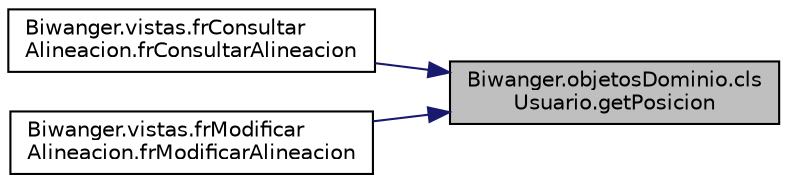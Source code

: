 digraph "Biwanger.objetosDominio.clsUsuario.getPosicion"
{
 // LATEX_PDF_SIZE
  edge [fontname="Helvetica",fontsize="10",labelfontname="Helvetica",labelfontsize="10"];
  node [fontname="Helvetica",fontsize="10",shape=record];
  rankdir="RL";
  Node1 [label="Biwanger.objetosDominio.cls\lUsuario.getPosicion",height=0.2,width=0.4,color="black", fillcolor="grey75", style="filled", fontcolor="black",tooltip=" "];
  Node1 -> Node2 [dir="back",color="midnightblue",fontsize="10",style="solid",fontname="Helvetica"];
  Node2 [label="Biwanger.vistas.frConsultar\lAlineacion.frConsultarAlineacion",height=0.2,width=0.4,color="black", fillcolor="white", style="filled",URL="$class_biwanger_1_1vistas_1_1fr_consultar_alineacion.html#a89b30f68f4c0bf069f9f33d5cb23c556",tooltip=" "];
  Node1 -> Node3 [dir="back",color="midnightblue",fontsize="10",style="solid",fontname="Helvetica"];
  Node3 [label="Biwanger.vistas.frModificar\lAlineacion.frModificarAlineacion",height=0.2,width=0.4,color="black", fillcolor="white", style="filled",URL="$class_biwanger_1_1vistas_1_1fr_modificar_alineacion.html#afac693f7fb50c2205a69a02ca53eea14",tooltip=" "];
}
